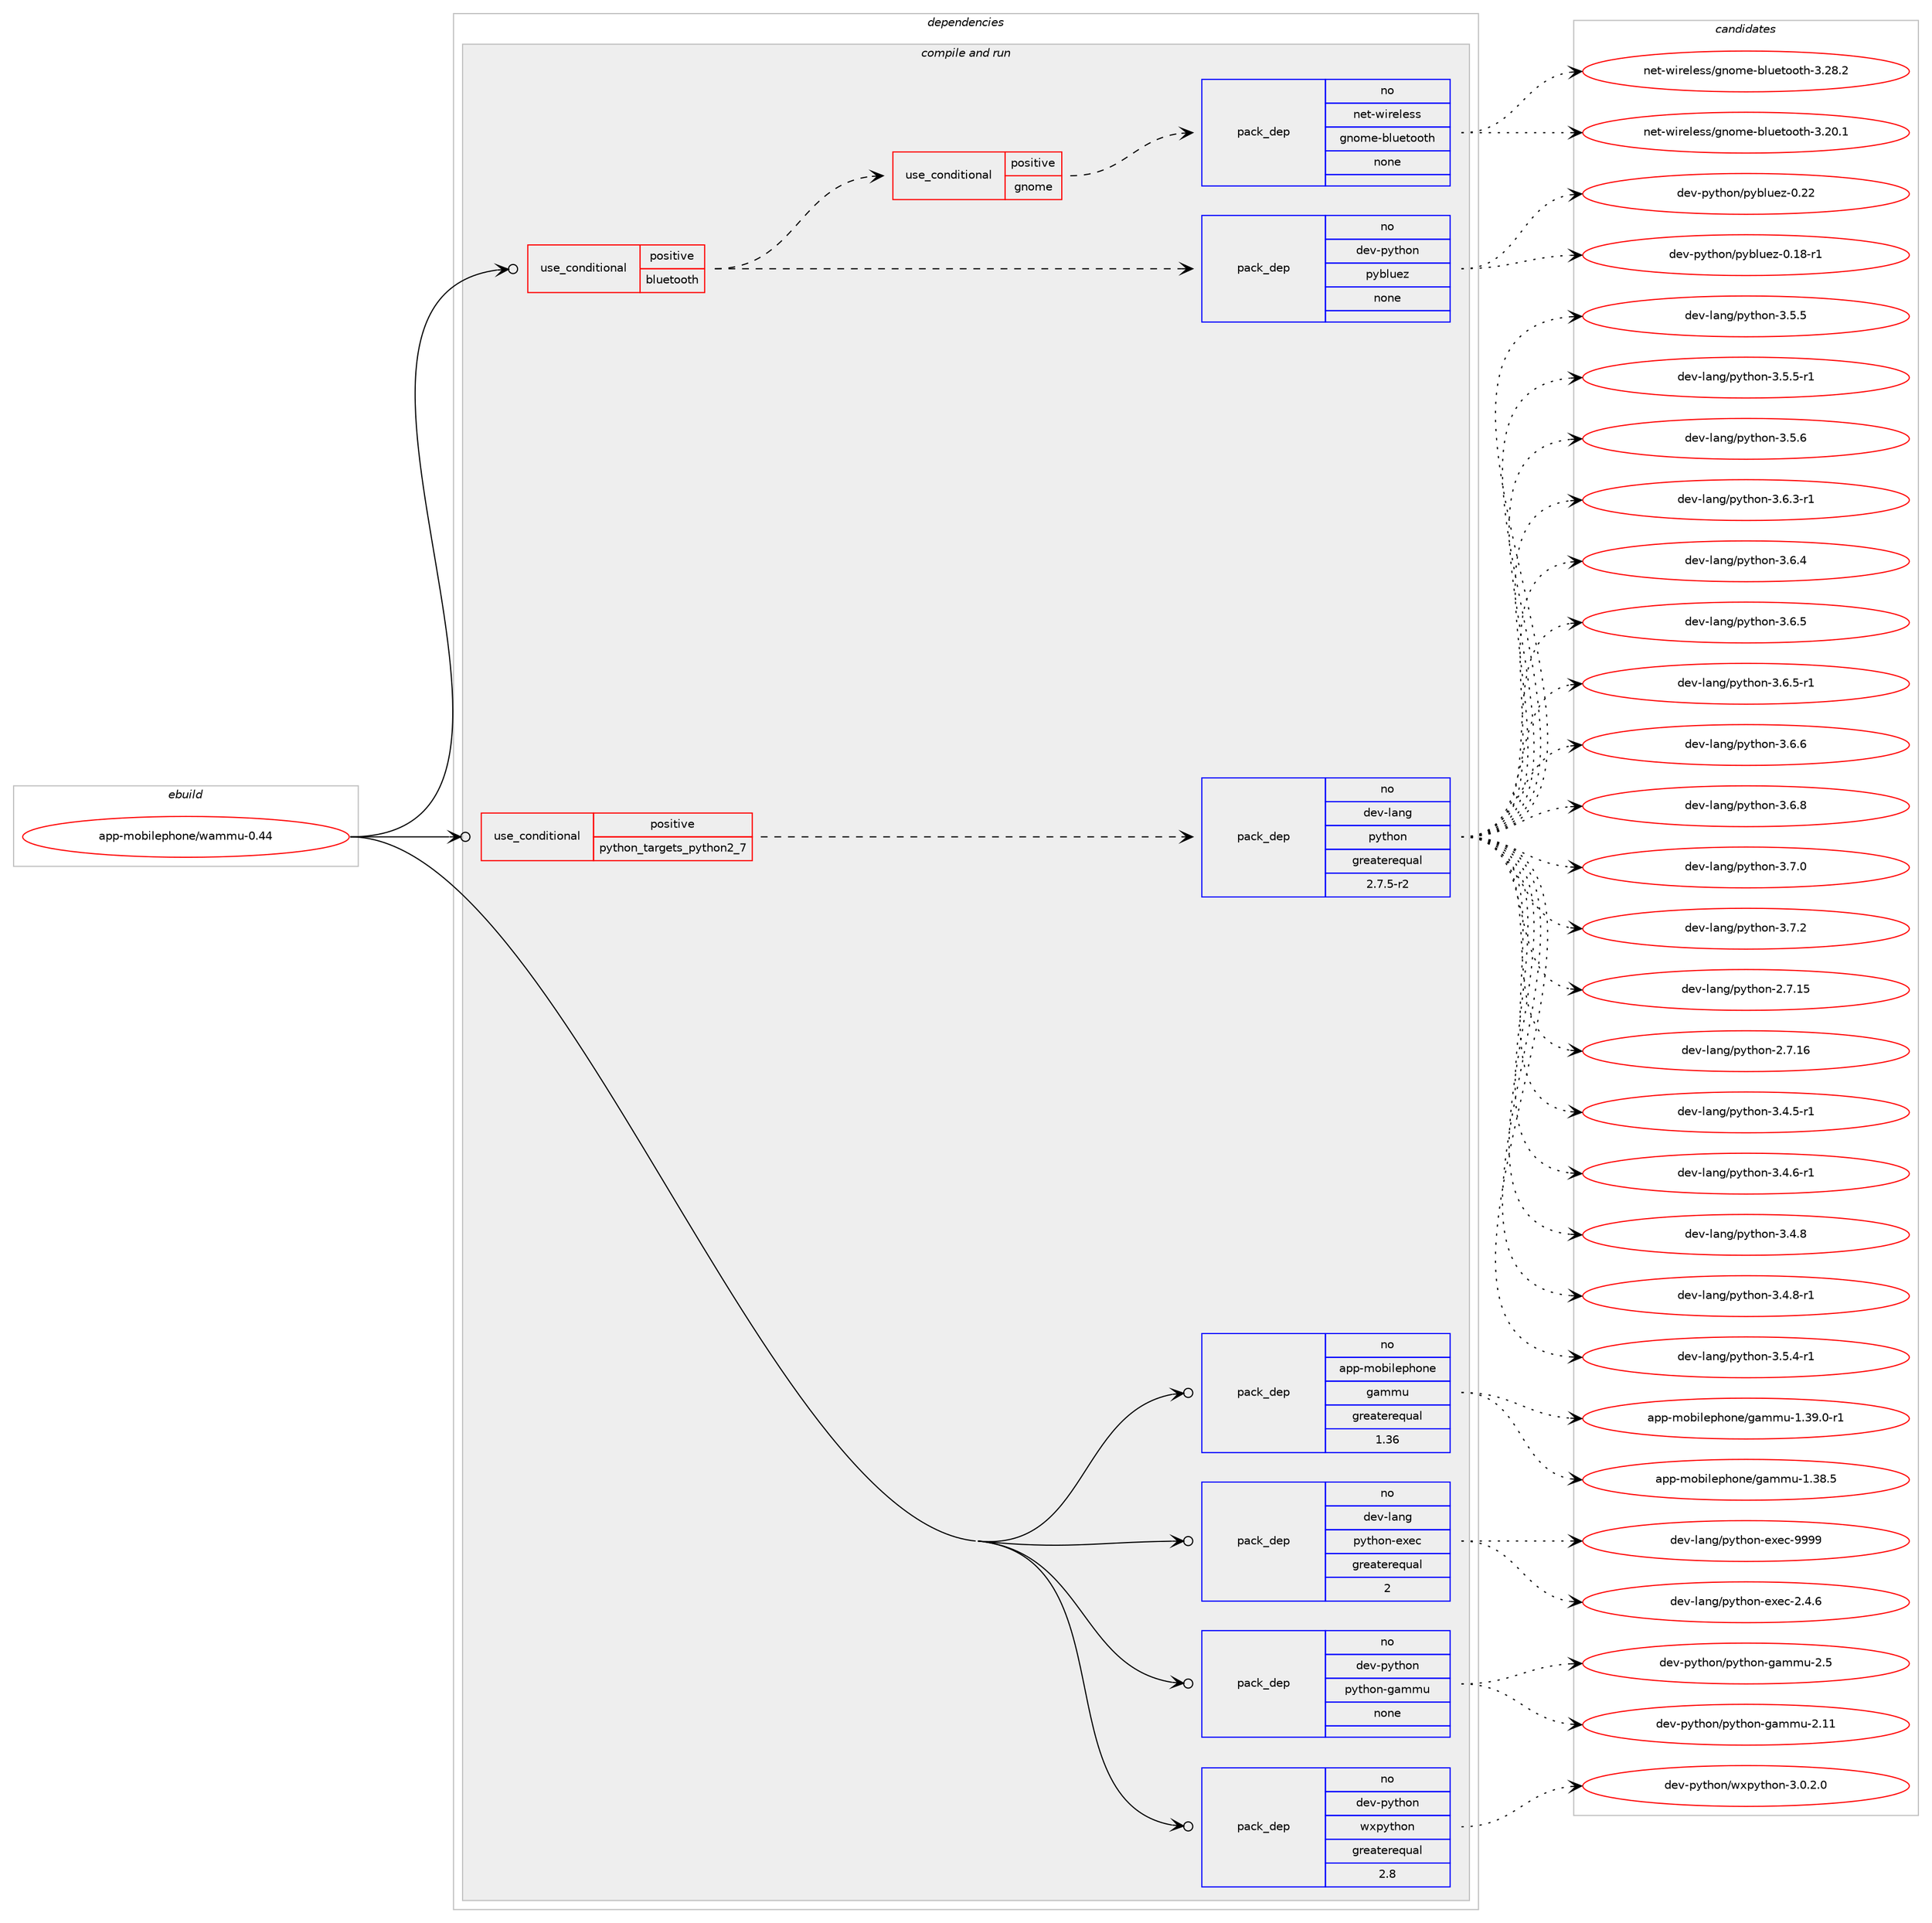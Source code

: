 digraph prolog {

# *************
# Graph options
# *************

newrank=true;
concentrate=true;
compound=true;
graph [rankdir=LR,fontname=Helvetica,fontsize=10,ranksep=1.5];#, ranksep=2.5, nodesep=0.2];
edge  [arrowhead=vee];
node  [fontname=Helvetica,fontsize=10];

# **********
# The ebuild
# **********

subgraph cluster_leftcol {
color=gray;
rank=same;
label=<<i>ebuild</i>>;
id [label="app-mobilephone/wammu-0.44", color=red, width=4, href="../app-mobilephone/wammu-0.44.svg"];
}

# ****************
# The dependencies
# ****************

subgraph cluster_midcol {
color=gray;
label=<<i>dependencies</i>>;
subgraph cluster_compile {
fillcolor="#eeeeee";
style=filled;
label=<<i>compile</i>>;
}
subgraph cluster_compileandrun {
fillcolor="#eeeeee";
style=filled;
label=<<i>compile and run</i>>;
subgraph cond354118 {
dependency1302184 [label=<<TABLE BORDER="0" CELLBORDER="1" CELLSPACING="0" CELLPADDING="4"><TR><TD ROWSPAN="3" CELLPADDING="10">use_conditional</TD></TR><TR><TD>positive</TD></TR><TR><TD>bluetooth</TD></TR></TABLE>>, shape=none, color=red];
subgraph pack927763 {
dependency1302185 [label=<<TABLE BORDER="0" CELLBORDER="1" CELLSPACING="0" CELLPADDING="4" WIDTH="220"><TR><TD ROWSPAN="6" CELLPADDING="30">pack_dep</TD></TR><TR><TD WIDTH="110">no</TD></TR><TR><TD>dev-python</TD></TR><TR><TD>pybluez</TD></TR><TR><TD>none</TD></TR><TR><TD></TD></TR></TABLE>>, shape=none, color=blue];
}
dependency1302184:e -> dependency1302185:w [weight=20,style="dashed",arrowhead="vee"];
subgraph cond354119 {
dependency1302186 [label=<<TABLE BORDER="0" CELLBORDER="1" CELLSPACING="0" CELLPADDING="4"><TR><TD ROWSPAN="3" CELLPADDING="10">use_conditional</TD></TR><TR><TD>positive</TD></TR><TR><TD>gnome</TD></TR></TABLE>>, shape=none, color=red];
subgraph pack927764 {
dependency1302187 [label=<<TABLE BORDER="0" CELLBORDER="1" CELLSPACING="0" CELLPADDING="4" WIDTH="220"><TR><TD ROWSPAN="6" CELLPADDING="30">pack_dep</TD></TR><TR><TD WIDTH="110">no</TD></TR><TR><TD>net-wireless</TD></TR><TR><TD>gnome-bluetooth</TD></TR><TR><TD>none</TD></TR><TR><TD></TD></TR></TABLE>>, shape=none, color=blue];
}
dependency1302186:e -> dependency1302187:w [weight=20,style="dashed",arrowhead="vee"];
}
dependency1302184:e -> dependency1302186:w [weight=20,style="dashed",arrowhead="vee"];
}
id:e -> dependency1302184:w [weight=20,style="solid",arrowhead="odotvee"];
subgraph cond354120 {
dependency1302188 [label=<<TABLE BORDER="0" CELLBORDER="1" CELLSPACING="0" CELLPADDING="4"><TR><TD ROWSPAN="3" CELLPADDING="10">use_conditional</TD></TR><TR><TD>positive</TD></TR><TR><TD>python_targets_python2_7</TD></TR></TABLE>>, shape=none, color=red];
subgraph pack927765 {
dependency1302189 [label=<<TABLE BORDER="0" CELLBORDER="1" CELLSPACING="0" CELLPADDING="4" WIDTH="220"><TR><TD ROWSPAN="6" CELLPADDING="30">pack_dep</TD></TR><TR><TD WIDTH="110">no</TD></TR><TR><TD>dev-lang</TD></TR><TR><TD>python</TD></TR><TR><TD>greaterequal</TD></TR><TR><TD>2.7.5-r2</TD></TR></TABLE>>, shape=none, color=blue];
}
dependency1302188:e -> dependency1302189:w [weight=20,style="dashed",arrowhead="vee"];
}
id:e -> dependency1302188:w [weight=20,style="solid",arrowhead="odotvee"];
subgraph pack927766 {
dependency1302190 [label=<<TABLE BORDER="0" CELLBORDER="1" CELLSPACING="0" CELLPADDING="4" WIDTH="220"><TR><TD ROWSPAN="6" CELLPADDING="30">pack_dep</TD></TR><TR><TD WIDTH="110">no</TD></TR><TR><TD>app-mobilephone</TD></TR><TR><TD>gammu</TD></TR><TR><TD>greaterequal</TD></TR><TR><TD>1.36</TD></TR></TABLE>>, shape=none, color=blue];
}
id:e -> dependency1302190:w [weight=20,style="solid",arrowhead="odotvee"];
subgraph pack927767 {
dependency1302191 [label=<<TABLE BORDER="0" CELLBORDER="1" CELLSPACING="0" CELLPADDING="4" WIDTH="220"><TR><TD ROWSPAN="6" CELLPADDING="30">pack_dep</TD></TR><TR><TD WIDTH="110">no</TD></TR><TR><TD>dev-lang</TD></TR><TR><TD>python-exec</TD></TR><TR><TD>greaterequal</TD></TR><TR><TD>2</TD></TR></TABLE>>, shape=none, color=blue];
}
id:e -> dependency1302191:w [weight=20,style="solid",arrowhead="odotvee"];
subgraph pack927768 {
dependency1302192 [label=<<TABLE BORDER="0" CELLBORDER="1" CELLSPACING="0" CELLPADDING="4" WIDTH="220"><TR><TD ROWSPAN="6" CELLPADDING="30">pack_dep</TD></TR><TR><TD WIDTH="110">no</TD></TR><TR><TD>dev-python</TD></TR><TR><TD>python-gammu</TD></TR><TR><TD>none</TD></TR><TR><TD></TD></TR></TABLE>>, shape=none, color=blue];
}
id:e -> dependency1302192:w [weight=20,style="solid",arrowhead="odotvee"];
subgraph pack927769 {
dependency1302193 [label=<<TABLE BORDER="0" CELLBORDER="1" CELLSPACING="0" CELLPADDING="4" WIDTH="220"><TR><TD ROWSPAN="6" CELLPADDING="30">pack_dep</TD></TR><TR><TD WIDTH="110">no</TD></TR><TR><TD>dev-python</TD></TR><TR><TD>wxpython</TD></TR><TR><TD>greaterequal</TD></TR><TR><TD>2.8</TD></TR></TABLE>>, shape=none, color=blue];
}
id:e -> dependency1302193:w [weight=20,style="solid",arrowhead="odotvee"];
}
subgraph cluster_run {
fillcolor="#eeeeee";
style=filled;
label=<<i>run</i>>;
}
}

# **************
# The candidates
# **************

subgraph cluster_choices {
rank=same;
color=gray;
label=<<i>candidates</i>>;

subgraph choice927763 {
color=black;
nodesep=1;
choice10010111845112121116104111110471121219810811710112245484649564511449 [label="dev-python/pybluez-0.18-r1", color=red, width=4,href="../dev-python/pybluez-0.18-r1.svg"];
choice1001011184511212111610411111047112121981081171011224548465050 [label="dev-python/pybluez-0.22", color=red, width=4,href="../dev-python/pybluez-0.22.svg"];
dependency1302185:e -> choice10010111845112121116104111110471121219810811710112245484649564511449:w [style=dotted,weight="100"];
dependency1302185:e -> choice1001011184511212111610411111047112121981081171011224548465050:w [style=dotted,weight="100"];
}
subgraph choice927764 {
color=black;
nodesep=1;
choice1101011164511910511410110810111511547103110111109101459810811710111611111111610445514650484649 [label="net-wireless/gnome-bluetooth-3.20.1", color=red, width=4,href="../net-wireless/gnome-bluetooth-3.20.1.svg"];
choice1101011164511910511410110810111511547103110111109101459810811710111611111111610445514650564650 [label="net-wireless/gnome-bluetooth-3.28.2", color=red, width=4,href="../net-wireless/gnome-bluetooth-3.28.2.svg"];
dependency1302187:e -> choice1101011164511910511410110810111511547103110111109101459810811710111611111111610445514650484649:w [style=dotted,weight="100"];
dependency1302187:e -> choice1101011164511910511410110810111511547103110111109101459810811710111611111111610445514650564650:w [style=dotted,weight="100"];
}
subgraph choice927765 {
color=black;
nodesep=1;
choice10010111845108971101034711212111610411111045504655464953 [label="dev-lang/python-2.7.15", color=red, width=4,href="../dev-lang/python-2.7.15.svg"];
choice10010111845108971101034711212111610411111045504655464954 [label="dev-lang/python-2.7.16", color=red, width=4,href="../dev-lang/python-2.7.16.svg"];
choice1001011184510897110103471121211161041111104551465246534511449 [label="dev-lang/python-3.4.5-r1", color=red, width=4,href="../dev-lang/python-3.4.5-r1.svg"];
choice1001011184510897110103471121211161041111104551465246544511449 [label="dev-lang/python-3.4.6-r1", color=red, width=4,href="../dev-lang/python-3.4.6-r1.svg"];
choice100101118451089711010347112121116104111110455146524656 [label="dev-lang/python-3.4.8", color=red, width=4,href="../dev-lang/python-3.4.8.svg"];
choice1001011184510897110103471121211161041111104551465246564511449 [label="dev-lang/python-3.4.8-r1", color=red, width=4,href="../dev-lang/python-3.4.8-r1.svg"];
choice1001011184510897110103471121211161041111104551465346524511449 [label="dev-lang/python-3.5.4-r1", color=red, width=4,href="../dev-lang/python-3.5.4-r1.svg"];
choice100101118451089711010347112121116104111110455146534653 [label="dev-lang/python-3.5.5", color=red, width=4,href="../dev-lang/python-3.5.5.svg"];
choice1001011184510897110103471121211161041111104551465346534511449 [label="dev-lang/python-3.5.5-r1", color=red, width=4,href="../dev-lang/python-3.5.5-r1.svg"];
choice100101118451089711010347112121116104111110455146534654 [label="dev-lang/python-3.5.6", color=red, width=4,href="../dev-lang/python-3.5.6.svg"];
choice1001011184510897110103471121211161041111104551465446514511449 [label="dev-lang/python-3.6.3-r1", color=red, width=4,href="../dev-lang/python-3.6.3-r1.svg"];
choice100101118451089711010347112121116104111110455146544652 [label="dev-lang/python-3.6.4", color=red, width=4,href="../dev-lang/python-3.6.4.svg"];
choice100101118451089711010347112121116104111110455146544653 [label="dev-lang/python-3.6.5", color=red, width=4,href="../dev-lang/python-3.6.5.svg"];
choice1001011184510897110103471121211161041111104551465446534511449 [label="dev-lang/python-3.6.5-r1", color=red, width=4,href="../dev-lang/python-3.6.5-r1.svg"];
choice100101118451089711010347112121116104111110455146544654 [label="dev-lang/python-3.6.6", color=red, width=4,href="../dev-lang/python-3.6.6.svg"];
choice100101118451089711010347112121116104111110455146544656 [label="dev-lang/python-3.6.8", color=red, width=4,href="../dev-lang/python-3.6.8.svg"];
choice100101118451089711010347112121116104111110455146554648 [label="dev-lang/python-3.7.0", color=red, width=4,href="../dev-lang/python-3.7.0.svg"];
choice100101118451089711010347112121116104111110455146554650 [label="dev-lang/python-3.7.2", color=red, width=4,href="../dev-lang/python-3.7.2.svg"];
dependency1302189:e -> choice10010111845108971101034711212111610411111045504655464953:w [style=dotted,weight="100"];
dependency1302189:e -> choice10010111845108971101034711212111610411111045504655464954:w [style=dotted,weight="100"];
dependency1302189:e -> choice1001011184510897110103471121211161041111104551465246534511449:w [style=dotted,weight="100"];
dependency1302189:e -> choice1001011184510897110103471121211161041111104551465246544511449:w [style=dotted,weight="100"];
dependency1302189:e -> choice100101118451089711010347112121116104111110455146524656:w [style=dotted,weight="100"];
dependency1302189:e -> choice1001011184510897110103471121211161041111104551465246564511449:w [style=dotted,weight="100"];
dependency1302189:e -> choice1001011184510897110103471121211161041111104551465346524511449:w [style=dotted,weight="100"];
dependency1302189:e -> choice100101118451089711010347112121116104111110455146534653:w [style=dotted,weight="100"];
dependency1302189:e -> choice1001011184510897110103471121211161041111104551465346534511449:w [style=dotted,weight="100"];
dependency1302189:e -> choice100101118451089711010347112121116104111110455146534654:w [style=dotted,weight="100"];
dependency1302189:e -> choice1001011184510897110103471121211161041111104551465446514511449:w [style=dotted,weight="100"];
dependency1302189:e -> choice100101118451089711010347112121116104111110455146544652:w [style=dotted,weight="100"];
dependency1302189:e -> choice100101118451089711010347112121116104111110455146544653:w [style=dotted,weight="100"];
dependency1302189:e -> choice1001011184510897110103471121211161041111104551465446534511449:w [style=dotted,weight="100"];
dependency1302189:e -> choice100101118451089711010347112121116104111110455146544654:w [style=dotted,weight="100"];
dependency1302189:e -> choice100101118451089711010347112121116104111110455146544656:w [style=dotted,weight="100"];
dependency1302189:e -> choice100101118451089711010347112121116104111110455146554648:w [style=dotted,weight="100"];
dependency1302189:e -> choice100101118451089711010347112121116104111110455146554650:w [style=dotted,weight="100"];
}
subgraph choice927766 {
color=black;
nodesep=1;
choice971121124510911198105108101112104111110101471039710910911745494651564653 [label="app-mobilephone/gammu-1.38.5", color=red, width=4,href="../app-mobilephone/gammu-1.38.5.svg"];
choice9711211245109111981051081011121041111101014710397109109117454946515746484511449 [label="app-mobilephone/gammu-1.39.0-r1", color=red, width=4,href="../app-mobilephone/gammu-1.39.0-r1.svg"];
dependency1302190:e -> choice971121124510911198105108101112104111110101471039710910911745494651564653:w [style=dotted,weight="100"];
dependency1302190:e -> choice9711211245109111981051081011121041111101014710397109109117454946515746484511449:w [style=dotted,weight="100"];
}
subgraph choice927767 {
color=black;
nodesep=1;
choice1001011184510897110103471121211161041111104510112010199455046524654 [label="dev-lang/python-exec-2.4.6", color=red, width=4,href="../dev-lang/python-exec-2.4.6.svg"];
choice10010111845108971101034711212111610411111045101120101994557575757 [label="dev-lang/python-exec-9999", color=red, width=4,href="../dev-lang/python-exec-9999.svg"];
dependency1302191:e -> choice1001011184510897110103471121211161041111104510112010199455046524654:w [style=dotted,weight="100"];
dependency1302191:e -> choice10010111845108971101034711212111610411111045101120101994557575757:w [style=dotted,weight="100"];
}
subgraph choice927768 {
color=black;
nodesep=1;
choice100101118451121211161041111104711212111610411111045103971091091174550464949 [label="dev-python/python-gammu-2.11", color=red, width=4,href="../dev-python/python-gammu-2.11.svg"];
choice1001011184511212111610411111047112121116104111110451039710910911745504653 [label="dev-python/python-gammu-2.5", color=red, width=4,href="../dev-python/python-gammu-2.5.svg"];
dependency1302192:e -> choice100101118451121211161041111104711212111610411111045103971091091174550464949:w [style=dotted,weight="100"];
dependency1302192:e -> choice1001011184511212111610411111047112121116104111110451039710910911745504653:w [style=dotted,weight="100"];
}
subgraph choice927769 {
color=black;
nodesep=1;
choice10010111845112121116104111110471191201121211161041111104551464846504648 [label="dev-python/wxpython-3.0.2.0", color=red, width=4,href="../dev-python/wxpython-3.0.2.0.svg"];
dependency1302193:e -> choice10010111845112121116104111110471191201121211161041111104551464846504648:w [style=dotted,weight="100"];
}
}

}
